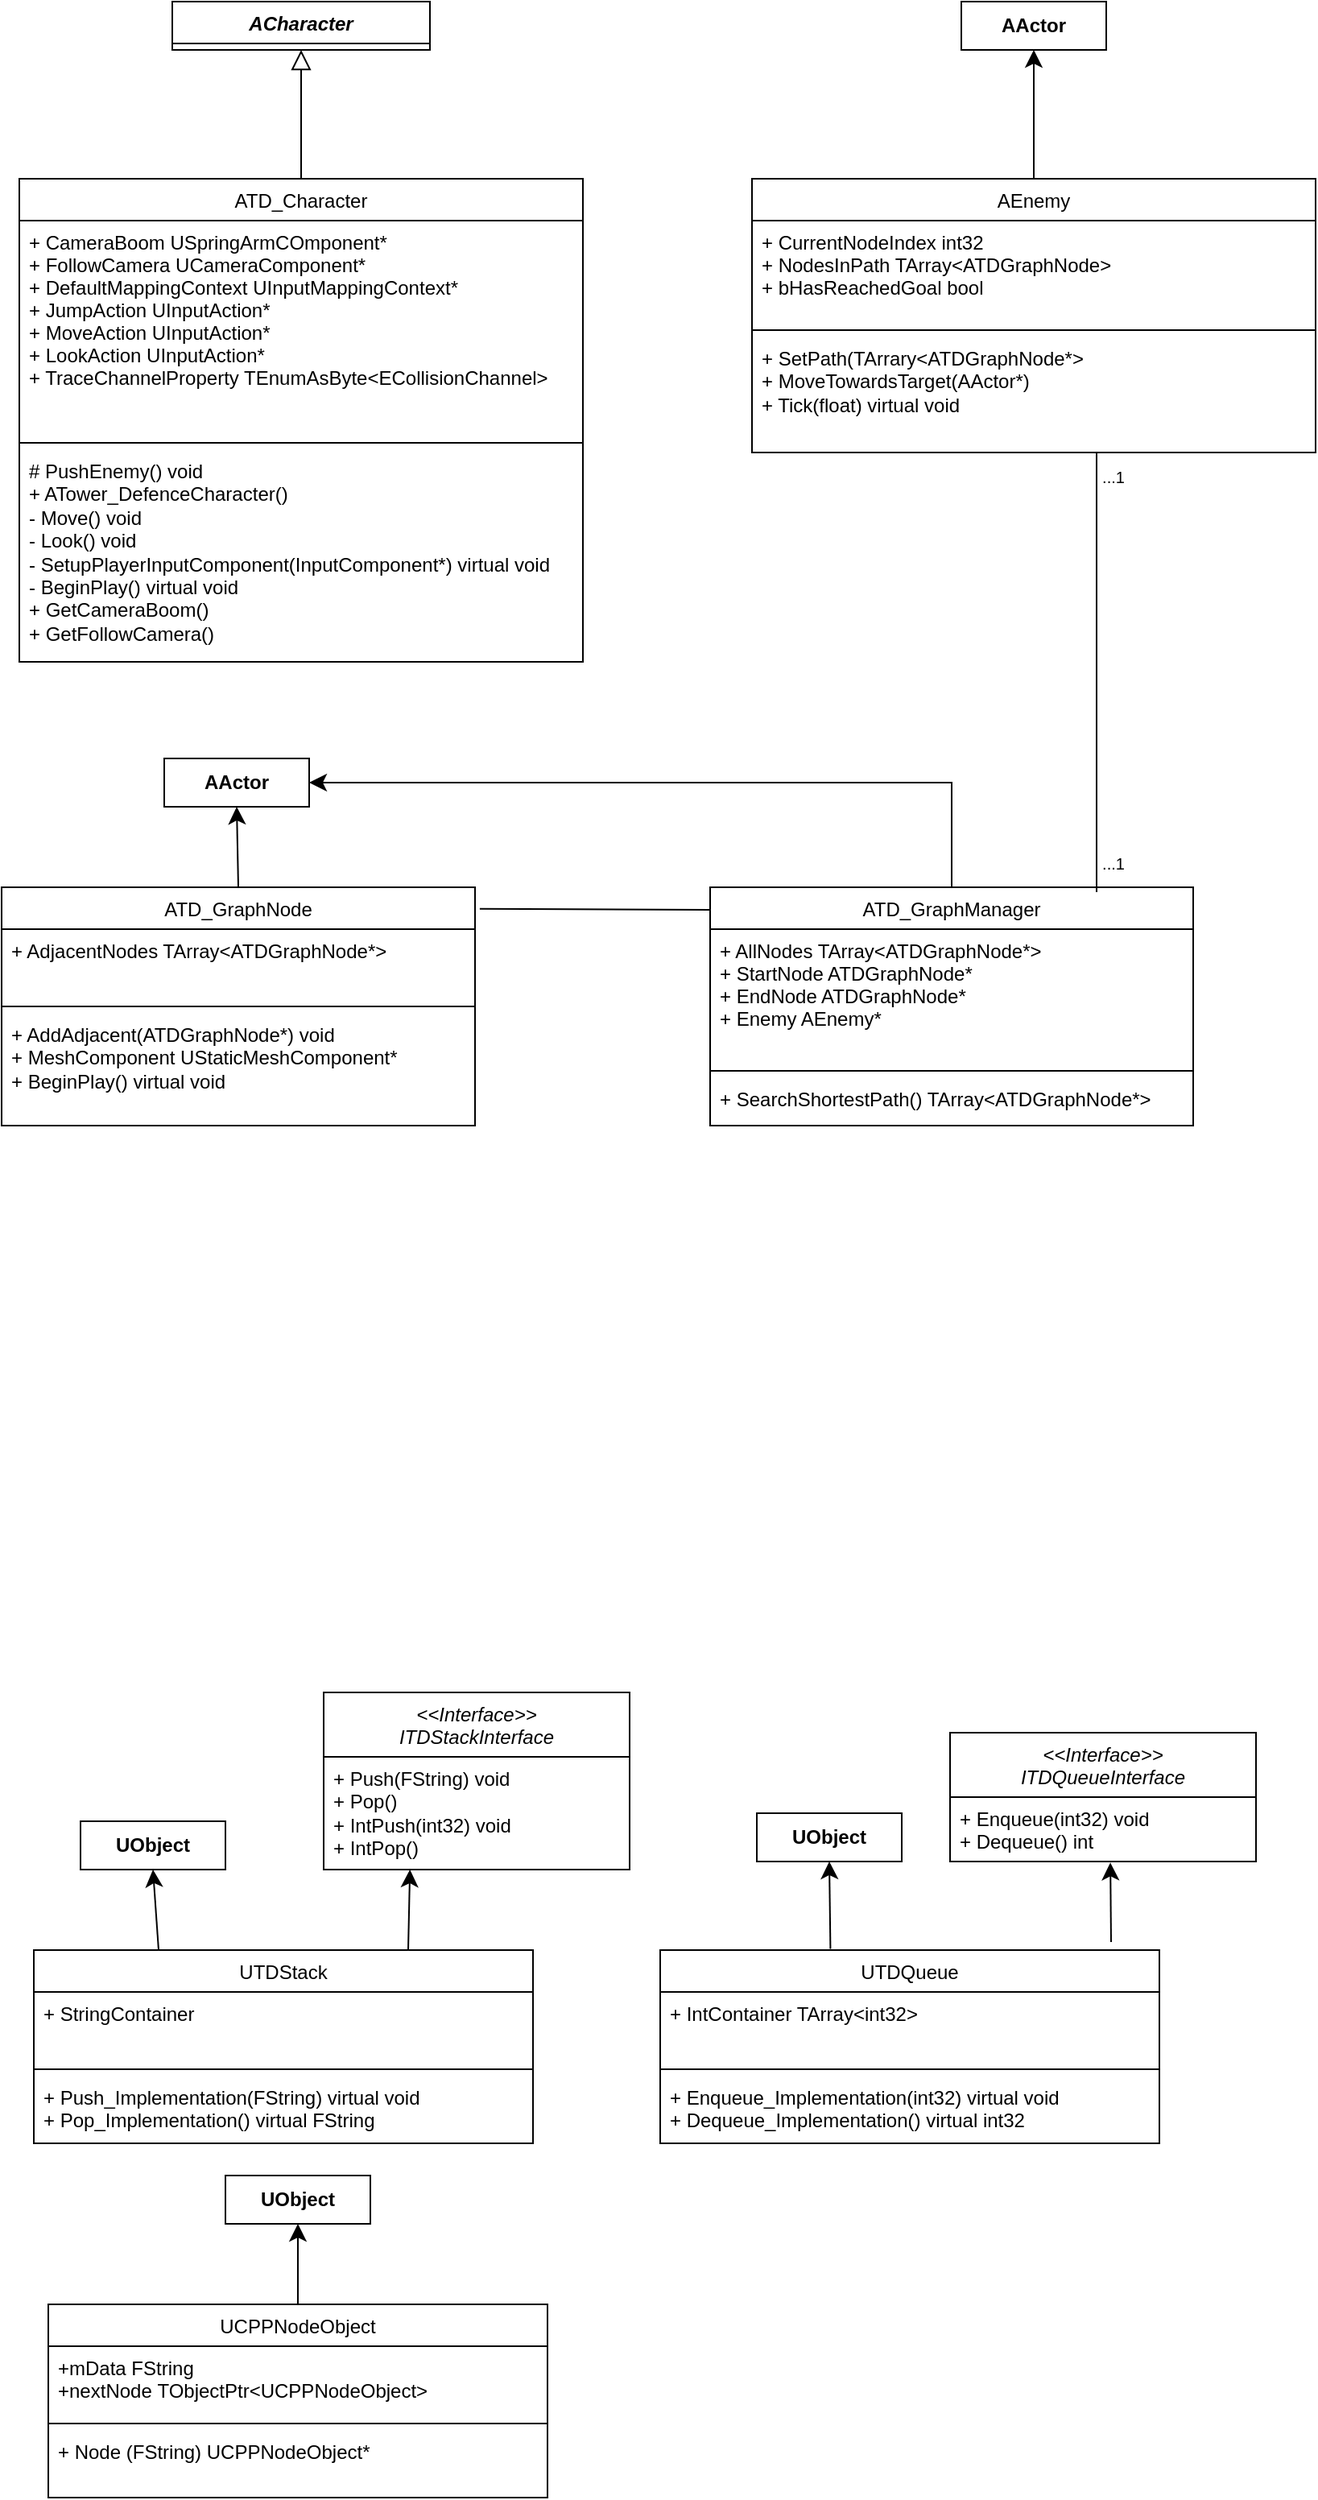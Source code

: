 <mxfile version="24.8.0">
  <diagram id="C5RBs43oDa-KdzZeNtuy" name="Page-1">
    <mxGraphModel dx="1221" dy="809" grid="1" gridSize="10" guides="1" tooltips="1" connect="1" arrows="1" fold="1" page="1" pageScale="1" pageWidth="827" pageHeight="1169" math="0" shadow="0">
      <root>
        <mxCell id="WIyWlLk6GJQsqaUBKTNV-0" />
        <mxCell id="WIyWlLk6GJQsqaUBKTNV-1" parent="WIyWlLk6GJQsqaUBKTNV-0" />
        <mxCell id="zkfFHV4jXpPFQw0GAbJ--0" value="ACharacter" style="swimlane;fontStyle=3;align=center;verticalAlign=top;childLayout=stackLayout;horizontal=1;startSize=26;horizontalStack=0;resizeParent=1;resizeLast=0;collapsible=1;marginBottom=0;rounded=0;shadow=0;strokeWidth=1;" parent="WIyWlLk6GJQsqaUBKTNV-1" vertex="1">
          <mxGeometry x="106" y="140" width="160" height="30" as="geometry">
            <mxRectangle x="230" y="140" width="160" height="26" as="alternateBounds" />
          </mxGeometry>
        </mxCell>
        <mxCell id="zkfFHV4jXpPFQw0GAbJ--13" value="ATD_Character" style="swimlane;fontStyle=0;align=center;verticalAlign=top;childLayout=stackLayout;horizontal=1;startSize=26;horizontalStack=0;resizeParent=1;resizeLast=0;collapsible=1;marginBottom=0;rounded=0;shadow=0;strokeWidth=1;" parent="WIyWlLk6GJQsqaUBKTNV-1" vertex="1">
          <mxGeometry x="11" y="250" width="350" height="300" as="geometry">
            <mxRectangle x="340" y="380" width="170" height="26" as="alternateBounds" />
          </mxGeometry>
        </mxCell>
        <mxCell id="zkfFHV4jXpPFQw0GAbJ--14" value="+ CameraBoom USpringArmCOmponent*&#xa;+ FollowCamera UCameraComponent*&#xa;+ DefaultMappingContext UInputMappingContext* &#xa;+ JumpAction UInputAction*&#xa;+ MoveAction UInputAction*&#xa;+ LookAction UInputAction*&#xa;+ TraceChannelProperty TEnumAsByte&lt;ECollisionChannel&gt;" style="text;align=left;verticalAlign=top;spacingLeft=4;spacingRight=4;overflow=hidden;rotatable=0;points=[[0,0.5],[1,0.5]];portConstraint=eastwest;" parent="zkfFHV4jXpPFQw0GAbJ--13" vertex="1">
          <mxGeometry y="26" width="350" height="134" as="geometry" />
        </mxCell>
        <mxCell id="zkfFHV4jXpPFQw0GAbJ--15" value="" style="line;html=1;strokeWidth=1;align=left;verticalAlign=middle;spacingTop=-1;spacingLeft=3;spacingRight=3;rotatable=0;labelPosition=right;points=[];portConstraint=eastwest;" parent="zkfFHV4jXpPFQw0GAbJ--13" vertex="1">
          <mxGeometry y="160" width="350" height="8" as="geometry" />
        </mxCell>
        <mxCell id="PW2wVgRJ4aBl7MUuCcuQ-5" value="# PushEnemy() void&lt;div&gt;+ ATower_DefenceCharacter()&lt;/div&gt;&lt;div&gt;- Move() void&lt;/div&gt;&lt;div&gt;- Look() void&lt;/div&gt;&lt;div&gt;- SetupPlayerInputComponent(InputComponent*) virtual void&lt;/div&gt;&lt;div&gt;- BeginPlay() virtual void&lt;/div&gt;&lt;div&gt;+ GetCameraBoom()&lt;/div&gt;&lt;div&gt;+ GetFollowCamera()&lt;/div&gt;" style="text;html=1;align=left;verticalAlign=top;resizable=0;points=[];autosize=1;strokeColor=none;fillColor=none;fontSize=12;spacingLeft=4;spacingRight=4;" parent="zkfFHV4jXpPFQw0GAbJ--13" vertex="1">
          <mxGeometry y="168" width="350" height="130" as="geometry" />
        </mxCell>
        <mxCell id="zkfFHV4jXpPFQw0GAbJ--16" value="" style="endArrow=block;endSize=10;endFill=0;shadow=0;strokeWidth=1;rounded=0;curved=0;edgeStyle=elbowEdgeStyle;elbow=vertical;" parent="WIyWlLk6GJQsqaUBKTNV-1" source="zkfFHV4jXpPFQw0GAbJ--13" target="zkfFHV4jXpPFQw0GAbJ--0" edge="1">
          <mxGeometry width="160" relative="1" as="geometry">
            <mxPoint x="96" y="383" as="sourcePoint" />
            <mxPoint x="196" y="281" as="targetPoint" />
          </mxGeometry>
        </mxCell>
        <mxCell id="PW2wVgRJ4aBl7MUuCcuQ-12" style="edgeStyle=none;curved=1;rounded=0;orthogonalLoop=1;jettySize=auto;html=1;exitX=0.5;exitY=0;exitDx=0;exitDy=0;entryX=0.5;entryY=1;entryDx=0;entryDy=0;fontSize=12;startSize=8;endSize=8;" parent="WIyWlLk6GJQsqaUBKTNV-1" source="PW2wVgRJ4aBl7MUuCcuQ-7" target="PW2wVgRJ4aBl7MUuCcuQ-11" edge="1">
          <mxGeometry relative="1" as="geometry" />
        </mxCell>
        <mxCell id="PW2wVgRJ4aBl7MUuCcuQ-7" value="AEnemy" style="swimlane;fontStyle=0;align=center;verticalAlign=top;childLayout=stackLayout;horizontal=1;startSize=26;horizontalStack=0;resizeParent=1;resizeLast=0;collapsible=1;marginBottom=0;rounded=0;shadow=0;strokeWidth=1;" parent="WIyWlLk6GJQsqaUBKTNV-1" vertex="1">
          <mxGeometry x="466" y="250" width="350" height="170" as="geometry">
            <mxRectangle x="340" y="380" width="170" height="26" as="alternateBounds" />
          </mxGeometry>
        </mxCell>
        <mxCell id="PW2wVgRJ4aBl7MUuCcuQ-8" value="+ CurrentNodeIndex int32&#xa;+ NodesInPath TArray&lt;ATDGraphNode&gt;&#xa;+ bHasReachedGoal bool" style="text;align=left;verticalAlign=top;spacingLeft=4;spacingRight=4;overflow=hidden;rotatable=0;points=[[0,0.5],[1,0.5]];portConstraint=eastwest;" parent="PW2wVgRJ4aBl7MUuCcuQ-7" vertex="1">
          <mxGeometry y="26" width="350" height="64" as="geometry" />
        </mxCell>
        <mxCell id="PW2wVgRJ4aBl7MUuCcuQ-9" value="" style="line;html=1;strokeWidth=1;align=left;verticalAlign=middle;spacingTop=-1;spacingLeft=3;spacingRight=3;rotatable=0;labelPosition=right;points=[];portConstraint=eastwest;" parent="PW2wVgRJ4aBl7MUuCcuQ-7" vertex="1">
          <mxGeometry y="90" width="350" height="8" as="geometry" />
        </mxCell>
        <mxCell id="PW2wVgRJ4aBl7MUuCcuQ-10" value="&lt;div&gt;+ SetPath(TArrary&amp;lt;ATDGraphNode*&amp;gt;&lt;/div&gt;&lt;div&gt;+ MoveTowardsTarget(AActor*)&lt;/div&gt;&lt;div&gt;+ Tick(float) virtual void&lt;/div&gt;" style="text;html=1;align=left;verticalAlign=top;resizable=0;points=[];autosize=1;strokeColor=none;fillColor=none;fontSize=12;spacingLeft=4;spacingRight=4;" parent="PW2wVgRJ4aBl7MUuCcuQ-7" vertex="1">
          <mxGeometry y="98" width="350" height="60" as="geometry" />
        </mxCell>
        <mxCell id="PW2wVgRJ4aBl7MUuCcuQ-11" value="&lt;b&gt;AActor&lt;/b&gt;" style="rounded=0;whiteSpace=wrap;html=1;" parent="WIyWlLk6GJQsqaUBKTNV-1" vertex="1">
          <mxGeometry x="596" y="140" width="90" height="30" as="geometry" />
        </mxCell>
        <mxCell id="bO_wPiAxexu3u1mmE3vi-8" style="edgeStyle=none;curved=1;rounded=0;orthogonalLoop=1;jettySize=auto;html=1;exitX=0.5;exitY=0;exitDx=0;exitDy=0;entryX=0.5;entryY=1;entryDx=0;entryDy=0;fontSize=12;startSize=8;endSize=8;" parent="WIyWlLk6GJQsqaUBKTNV-1" source="bO_wPiAxexu3u1mmE3vi-1" target="bO_wPiAxexu3u1mmE3vi-6" edge="1">
          <mxGeometry relative="1" as="geometry" />
        </mxCell>
        <mxCell id="bO_wPiAxexu3u1mmE3vi-1" value="UCPPNodeObject" style="swimlane;fontStyle=0;align=center;verticalAlign=top;childLayout=stackLayout;horizontal=1;startSize=26;horizontalStack=0;resizeParent=1;resizeLast=0;collapsible=1;marginBottom=0;rounded=0;shadow=0;strokeWidth=1;" parent="WIyWlLk6GJQsqaUBKTNV-1" vertex="1">
          <mxGeometry x="29" y="1570" width="310" height="120" as="geometry">
            <mxRectangle x="340" y="380" width="170" height="26" as="alternateBounds" />
          </mxGeometry>
        </mxCell>
        <mxCell id="bO_wPiAxexu3u1mmE3vi-2" value="+mData FString&#xa;+nextNode TObjectPtr&lt;UCPPNodeObject&gt;&#xa;" style="text;align=left;verticalAlign=top;spacingLeft=4;spacingRight=4;overflow=hidden;rotatable=0;points=[[0,0.5],[1,0.5]];portConstraint=eastwest;" parent="bO_wPiAxexu3u1mmE3vi-1" vertex="1">
          <mxGeometry y="26" width="310" height="44" as="geometry" />
        </mxCell>
        <mxCell id="bO_wPiAxexu3u1mmE3vi-3" value="" style="line;html=1;strokeWidth=1;align=left;verticalAlign=middle;spacingTop=-1;spacingLeft=3;spacingRight=3;rotatable=0;labelPosition=right;points=[];portConstraint=eastwest;" parent="bO_wPiAxexu3u1mmE3vi-1" vertex="1">
          <mxGeometry y="70" width="310" height="8" as="geometry" />
        </mxCell>
        <mxCell id="bO_wPiAxexu3u1mmE3vi-4" value="&lt;div&gt;+ Node (FString)&amp;nbsp;UCPPNodeObject*&lt;/div&gt;" style="text;html=1;align=left;verticalAlign=top;resizable=0;points=[];autosize=1;strokeColor=none;fillColor=none;fontSize=12;spacingLeft=4;spacingRight=4;" parent="bO_wPiAxexu3u1mmE3vi-1" vertex="1">
          <mxGeometry y="78" width="310" height="30" as="geometry" />
        </mxCell>
        <mxCell id="bO_wPiAxexu3u1mmE3vi-6" value="&lt;b&gt;UObject&lt;/b&gt;" style="rounded=0;whiteSpace=wrap;html=1;" parent="WIyWlLk6GJQsqaUBKTNV-1" vertex="1">
          <mxGeometry x="139" y="1490" width="90" height="30" as="geometry" />
        </mxCell>
        <mxCell id="bO_wPiAxexu3u1mmE3vi-9" value="&lt;&lt;Interface&gt;&gt;&#xa;ITDQueueInterface" style="swimlane;fontStyle=2;align=center;verticalAlign=top;childLayout=stackLayout;horizontal=1;startSize=40;horizontalStack=0;resizeParent=1;resizeLast=0;collapsible=1;marginBottom=0;rounded=0;shadow=0;strokeWidth=1;" parent="WIyWlLk6GJQsqaUBKTNV-1" vertex="1">
          <mxGeometry x="589" y="1215" width="190" height="80" as="geometry">
            <mxRectangle x="230" y="140" width="160" height="26" as="alternateBounds" />
          </mxGeometry>
        </mxCell>
        <mxCell id="bO_wPiAxexu3u1mmE3vi-12" value="+ Enqueue(int32) void&lt;div&gt;+ Dequeue() int&lt;/div&gt;" style="text;html=1;align=left;verticalAlign=top;resizable=0;points=[];autosize=1;strokeColor=none;fillColor=none;fontSize=12;spacingLeft=4;spacingRight=4;" parent="bO_wPiAxexu3u1mmE3vi-9" vertex="1">
          <mxGeometry y="40" width="190" height="40" as="geometry" />
        </mxCell>
        <mxCell id="bO_wPiAxexu3u1mmE3vi-20" style="edgeStyle=none;curved=1;rounded=0;orthogonalLoop=1;jettySize=auto;html=1;exitX=0.341;exitY=-0.006;exitDx=0;exitDy=0;entryX=0.5;entryY=1;entryDx=0;entryDy=0;fontSize=12;startSize=8;endSize=8;exitPerimeter=0;" parent="WIyWlLk6GJQsqaUBKTNV-1" source="bO_wPiAxexu3u1mmE3vi-14" target="bO_wPiAxexu3u1mmE3vi-19" edge="1">
          <mxGeometry relative="1" as="geometry" />
        </mxCell>
        <mxCell id="bO_wPiAxexu3u1mmE3vi-14" value="UTDQueue" style="swimlane;fontStyle=0;align=center;verticalAlign=top;childLayout=stackLayout;horizontal=1;startSize=26;horizontalStack=0;resizeParent=1;resizeLast=0;collapsible=1;marginBottom=0;rounded=0;shadow=0;strokeWidth=1;" parent="WIyWlLk6GJQsqaUBKTNV-1" vertex="1">
          <mxGeometry x="409" y="1350" width="310" height="120" as="geometry">
            <mxRectangle x="340" y="380" width="170" height="26" as="alternateBounds" />
          </mxGeometry>
        </mxCell>
        <mxCell id="bO_wPiAxexu3u1mmE3vi-15" value="+ IntContainer TArray&lt;int32&gt;" style="text;align=left;verticalAlign=top;spacingLeft=4;spacingRight=4;overflow=hidden;rotatable=0;points=[[0,0.5],[1,0.5]];portConstraint=eastwest;" parent="bO_wPiAxexu3u1mmE3vi-14" vertex="1">
          <mxGeometry y="26" width="310" height="44" as="geometry" />
        </mxCell>
        <mxCell id="bO_wPiAxexu3u1mmE3vi-16" value="" style="line;html=1;strokeWidth=1;align=left;verticalAlign=middle;spacingTop=-1;spacingLeft=3;spacingRight=3;rotatable=0;labelPosition=right;points=[];portConstraint=eastwest;" parent="bO_wPiAxexu3u1mmE3vi-14" vertex="1">
          <mxGeometry y="70" width="310" height="8" as="geometry" />
        </mxCell>
        <mxCell id="bO_wPiAxexu3u1mmE3vi-17" value="+ Enqueue_Implementation(int32) virtual void&lt;div&gt;+ Dequeue_Implementation() virtual int32&lt;/div&gt;" style="text;html=1;align=left;verticalAlign=top;resizable=0;points=[];autosize=1;strokeColor=none;fillColor=none;fontSize=12;spacingLeft=4;spacingRight=4;" parent="bO_wPiAxexu3u1mmE3vi-14" vertex="1">
          <mxGeometry y="78" width="310" height="40" as="geometry" />
        </mxCell>
        <mxCell id="bO_wPiAxexu3u1mmE3vi-18" style="edgeStyle=none;curved=1;rounded=0;orthogonalLoop=1;jettySize=auto;html=1;entryX=0.524;entryY=1.017;entryDx=0;entryDy=0;entryPerimeter=0;fontSize=12;startSize=8;endSize=8;" parent="WIyWlLk6GJQsqaUBKTNV-1" target="bO_wPiAxexu3u1mmE3vi-12" edge="1">
          <mxGeometry relative="1" as="geometry">
            <mxPoint x="689" y="1345" as="sourcePoint" />
          </mxGeometry>
        </mxCell>
        <mxCell id="bO_wPiAxexu3u1mmE3vi-19" value="&lt;b&gt;UObject&lt;/b&gt;" style="rounded=0;whiteSpace=wrap;html=1;" parent="WIyWlLk6GJQsqaUBKTNV-1" vertex="1">
          <mxGeometry x="469" y="1265" width="90" height="30" as="geometry" />
        </mxCell>
        <mxCell id="bO_wPiAxexu3u1mmE3vi-22" value="&lt;b&gt;UObject&lt;/b&gt;" style="rounded=0;whiteSpace=wrap;html=1;" parent="WIyWlLk6GJQsqaUBKTNV-1" vertex="1">
          <mxGeometry x="49" y="1270" width="90" height="30" as="geometry" />
        </mxCell>
        <mxCell id="bO_wPiAxexu3u1mmE3vi-30" style="edgeStyle=none;curved=1;rounded=0;orthogonalLoop=1;jettySize=auto;html=1;exitX=0.25;exitY=0;exitDx=0;exitDy=0;entryX=0.5;entryY=1;entryDx=0;entryDy=0;fontSize=12;startSize=8;endSize=8;" parent="WIyWlLk6GJQsqaUBKTNV-1" source="bO_wPiAxexu3u1mmE3vi-23" target="bO_wPiAxexu3u1mmE3vi-22" edge="1">
          <mxGeometry relative="1" as="geometry" />
        </mxCell>
        <mxCell id="bO_wPiAxexu3u1mmE3vi-23" value="UTDStack" style="swimlane;fontStyle=0;align=center;verticalAlign=top;childLayout=stackLayout;horizontal=1;startSize=26;horizontalStack=0;resizeParent=1;resizeLast=0;collapsible=1;marginBottom=0;rounded=0;shadow=0;strokeWidth=1;" parent="WIyWlLk6GJQsqaUBKTNV-1" vertex="1">
          <mxGeometry x="20" y="1350" width="310" height="120" as="geometry">
            <mxRectangle x="340" y="380" width="170" height="26" as="alternateBounds" />
          </mxGeometry>
        </mxCell>
        <mxCell id="bO_wPiAxexu3u1mmE3vi-24" value="+ StringContainer" style="text;align=left;verticalAlign=top;spacingLeft=4;spacingRight=4;overflow=hidden;rotatable=0;points=[[0,0.5],[1,0.5]];portConstraint=eastwest;" parent="bO_wPiAxexu3u1mmE3vi-23" vertex="1">
          <mxGeometry y="26" width="310" height="44" as="geometry" />
        </mxCell>
        <mxCell id="bO_wPiAxexu3u1mmE3vi-25" value="" style="line;html=1;strokeWidth=1;align=left;verticalAlign=middle;spacingTop=-1;spacingLeft=3;spacingRight=3;rotatable=0;labelPosition=right;points=[];portConstraint=eastwest;" parent="bO_wPiAxexu3u1mmE3vi-23" vertex="1">
          <mxGeometry y="70" width="310" height="8" as="geometry" />
        </mxCell>
        <mxCell id="bO_wPiAxexu3u1mmE3vi-26" value="+ Push_Implementation(FString) virtual void&lt;div&gt;+ Pop_Implementation() virtual FString&lt;/div&gt;" style="text;html=1;align=left;verticalAlign=top;resizable=0;points=[];autosize=1;strokeColor=none;fillColor=none;fontSize=12;spacingLeft=4;spacingRight=4;" parent="bO_wPiAxexu3u1mmE3vi-23" vertex="1">
          <mxGeometry y="78" width="310" height="40" as="geometry" />
        </mxCell>
        <mxCell id="bO_wPiAxexu3u1mmE3vi-27" value="&lt;&lt;Interface&gt;&gt;&#xa;ITDStackInterface" style="swimlane;fontStyle=2;align=center;verticalAlign=top;childLayout=stackLayout;horizontal=1;startSize=40;horizontalStack=0;resizeParent=1;resizeLast=0;collapsible=1;marginBottom=0;rounded=0;shadow=0;strokeWidth=1;" parent="WIyWlLk6GJQsqaUBKTNV-1" vertex="1">
          <mxGeometry x="200" y="1190" width="190" height="110" as="geometry">
            <mxRectangle x="230" y="140" width="160" height="26" as="alternateBounds" />
          </mxGeometry>
        </mxCell>
        <mxCell id="bO_wPiAxexu3u1mmE3vi-28" value="+ Push(FString) void&lt;div&gt;+ Pop()&amp;nbsp;&lt;/div&gt;&lt;div&gt;+ IntPush(int32) void&lt;/div&gt;&lt;div&gt;+ IntPop()&amp;nbsp;&lt;/div&gt;" style="text;html=1;align=left;verticalAlign=top;resizable=0;points=[];autosize=1;strokeColor=none;fillColor=none;fontSize=12;spacingLeft=4;spacingRight=4;" parent="bO_wPiAxexu3u1mmE3vi-27" vertex="1">
          <mxGeometry y="40" width="190" height="70" as="geometry" />
        </mxCell>
        <mxCell id="bO_wPiAxexu3u1mmE3vi-29" style="edgeStyle=none;curved=1;rounded=0;orthogonalLoop=1;jettySize=auto;html=1;exitX=0.75;exitY=0;exitDx=0;exitDy=0;entryX=0.282;entryY=1;entryDx=0;entryDy=0;entryPerimeter=0;fontSize=12;startSize=8;endSize=8;" parent="WIyWlLk6GJQsqaUBKTNV-1" source="bO_wPiAxexu3u1mmE3vi-23" target="bO_wPiAxexu3u1mmE3vi-28" edge="1">
          <mxGeometry relative="1" as="geometry" />
        </mxCell>
        <mxCell id="XAJqpwyT4UoNk6qAI_cx-5" style="edgeStyle=none;curved=1;rounded=0;orthogonalLoop=1;jettySize=auto;html=1;exitX=0.5;exitY=0;exitDx=0;exitDy=0;entryX=0.5;entryY=1;entryDx=0;entryDy=0;fontSize=12;startSize=8;endSize=8;" parent="WIyWlLk6GJQsqaUBKTNV-1" source="XAJqpwyT4UoNk6qAI_cx-0" target="XAJqpwyT4UoNk6qAI_cx-4" edge="1">
          <mxGeometry relative="1" as="geometry" />
        </mxCell>
        <mxCell id="XAJqpwyT4UoNk6qAI_cx-0" value="ATD_GraphNode" style="swimlane;fontStyle=0;align=center;verticalAlign=top;childLayout=stackLayout;horizontal=1;startSize=26;horizontalStack=0;resizeParent=1;resizeLast=0;collapsible=1;marginBottom=0;rounded=0;shadow=0;strokeWidth=1;" parent="WIyWlLk6GJQsqaUBKTNV-1" vertex="1">
          <mxGeometry y="690" width="294" height="148" as="geometry">
            <mxRectangle x="340" y="380" width="170" height="26" as="alternateBounds" />
          </mxGeometry>
        </mxCell>
        <mxCell id="XAJqpwyT4UoNk6qAI_cx-1" value="+ AdjacentNodes TArray&lt;ATDGraphNode*&gt;&#xa;&#xa;" style="text;align=left;verticalAlign=top;spacingLeft=4;spacingRight=4;overflow=hidden;rotatable=0;points=[[0,0.5],[1,0.5]];portConstraint=eastwest;" parent="XAJqpwyT4UoNk6qAI_cx-0" vertex="1">
          <mxGeometry y="26" width="294" height="44" as="geometry" />
        </mxCell>
        <mxCell id="XAJqpwyT4UoNk6qAI_cx-2" value="" style="line;html=1;strokeWidth=1;align=left;verticalAlign=middle;spacingTop=-1;spacingLeft=3;spacingRight=3;rotatable=0;labelPosition=right;points=[];portConstraint=eastwest;" parent="XAJqpwyT4UoNk6qAI_cx-0" vertex="1">
          <mxGeometry y="70" width="294" height="8" as="geometry" />
        </mxCell>
        <mxCell id="XAJqpwyT4UoNk6qAI_cx-3" value="+ AddAdjacent(ATDGraphNode*) void&lt;div&gt;+ MeshComponent UStaticMeshComponent*&amp;nbsp;&lt;/div&gt;&lt;div&gt;+ BeginPlay() virtual void&amp;nbsp;&lt;/div&gt;&lt;div&gt;&lt;br&gt;&lt;/div&gt;" style="text;html=1;align=left;verticalAlign=top;resizable=0;points=[];autosize=1;strokeColor=none;fillColor=none;fontSize=12;spacingLeft=4;spacingRight=4;" parent="XAJqpwyT4UoNk6qAI_cx-0" vertex="1">
          <mxGeometry y="78" width="294" height="70" as="geometry" />
        </mxCell>
        <mxCell id="XAJqpwyT4UoNk6qAI_cx-4" value="&lt;b&gt;AActor&lt;/b&gt;" style="rounded=0;whiteSpace=wrap;html=1;" parent="WIyWlLk6GJQsqaUBKTNV-1" vertex="1">
          <mxGeometry x="101" y="610" width="90" height="30" as="geometry" />
        </mxCell>
        <mxCell id="XAJqpwyT4UoNk6qAI_cx-10" style="edgeStyle=none;curved=0;rounded=0;orthogonalLoop=1;jettySize=auto;html=1;exitX=0.5;exitY=0;exitDx=0;exitDy=0;entryX=1;entryY=0.5;entryDx=0;entryDy=0;fontSize=12;startSize=8;endSize=8;strokeColor=none;" parent="WIyWlLk6GJQsqaUBKTNV-1" source="XAJqpwyT4UoNk6qAI_cx-6" target="XAJqpwyT4UoNk6qAI_cx-4" edge="1">
          <mxGeometry relative="1" as="geometry">
            <Array as="points">
              <mxPoint x="520" y="820" />
              <mxPoint x="477" y="625" />
            </Array>
          </mxGeometry>
        </mxCell>
        <mxCell id="XAJqpwyT4UoNk6qAI_cx-11" style="edgeStyle=none;curved=0;rounded=0;orthogonalLoop=1;jettySize=auto;html=1;exitX=0.5;exitY=0;exitDx=0;exitDy=0;entryX=1;entryY=0.5;entryDx=0;entryDy=0;fontSize=12;startSize=8;endSize=8;" parent="WIyWlLk6GJQsqaUBKTNV-1" source="XAJqpwyT4UoNk6qAI_cx-6" target="XAJqpwyT4UoNk6qAI_cx-4" edge="1">
          <mxGeometry relative="1" as="geometry">
            <Array as="points">
              <mxPoint x="590" y="625" />
            </Array>
          </mxGeometry>
        </mxCell>
        <mxCell id="XAJqpwyT4UoNk6qAI_cx-6" value="ATD_GraphManager" style="swimlane;fontStyle=0;align=center;verticalAlign=top;childLayout=stackLayout;horizontal=1;startSize=26;horizontalStack=0;resizeParent=1;resizeLast=0;collapsible=1;marginBottom=0;rounded=0;shadow=0;strokeWidth=1;" parent="WIyWlLk6GJQsqaUBKTNV-1" vertex="1">
          <mxGeometry x="440" y="690" width="300" height="148" as="geometry">
            <mxRectangle x="340" y="380" width="170" height="26" as="alternateBounds" />
          </mxGeometry>
        </mxCell>
        <mxCell id="XAJqpwyT4UoNk6qAI_cx-7" value="+ AllNodes TArray&lt;ATDGraphNode*&gt;&#xa;+ StartNode ATDGraphNode*&#xa;+ EndNode ATDGraphNode*&#xa;+ Enemy AEnemy*" style="text;align=left;verticalAlign=top;spacingLeft=4;spacingRight=4;overflow=hidden;rotatable=0;points=[[0,0.5],[1,0.5]];portConstraint=eastwest;" parent="XAJqpwyT4UoNk6qAI_cx-6" vertex="1">
          <mxGeometry y="26" width="300" height="84" as="geometry" />
        </mxCell>
        <mxCell id="XAJqpwyT4UoNk6qAI_cx-8" value="" style="line;html=1;strokeWidth=1;align=left;verticalAlign=middle;spacingTop=-1;spacingLeft=3;spacingRight=3;rotatable=0;labelPosition=right;points=[];portConstraint=eastwest;" parent="XAJqpwyT4UoNk6qAI_cx-6" vertex="1">
          <mxGeometry y="110" width="300" height="8" as="geometry" />
        </mxCell>
        <mxCell id="XAJqpwyT4UoNk6qAI_cx-9" value="+ SearchShortestPath() TArray&amp;lt;ATDGraphNode*&amp;gt;" style="text;html=1;align=left;verticalAlign=top;resizable=0;points=[];autosize=1;strokeColor=none;fillColor=none;fontSize=12;spacingLeft=4;spacingRight=4;" parent="XAJqpwyT4UoNk6qAI_cx-6" vertex="1">
          <mxGeometry y="118" width="300" height="30" as="geometry" />
        </mxCell>
        <mxCell id="XAJqpwyT4UoNk6qAI_cx-12" value="" style="endArrow=none;html=1;rounded=0;fontSize=12;startSize=8;endSize=8;curved=1;entryX=0.001;entryY=0.095;entryDx=0;entryDy=0;entryPerimeter=0;exitX=1.01;exitY=0.09;exitDx=0;exitDy=0;exitPerimeter=0;" parent="WIyWlLk6GJQsqaUBKTNV-1" source="XAJqpwyT4UoNk6qAI_cx-0" target="XAJqpwyT4UoNk6qAI_cx-6" edge="1">
          <mxGeometry width="50" height="50" relative="1" as="geometry">
            <mxPoint x="360" y="680" as="sourcePoint" />
            <mxPoint x="330" y="650" as="targetPoint" />
          </mxGeometry>
        </mxCell>
        <mxCell id="XAJqpwyT4UoNk6qAI_cx-13" value="" style="endArrow=none;html=1;rounded=0;fontSize=12;startSize=8;endSize=8;curved=1;" parent="WIyWlLk6GJQsqaUBKTNV-1" edge="1">
          <mxGeometry width="50" height="50" relative="1" as="geometry">
            <mxPoint x="680" y="693" as="sourcePoint" />
            <mxPoint x="680" y="420" as="targetPoint" />
          </mxGeometry>
        </mxCell>
        <mxCell id="XAJqpwyT4UoNk6qAI_cx-15" value="...1" style="text;html=1;align=center;verticalAlign=middle;resizable=0;points=[];autosize=1;strokeColor=none;fillColor=none;fontSize=10;" parent="WIyWlLk6GJQsqaUBKTNV-1" vertex="1">
          <mxGeometry x="670" y="420" width="40" height="30" as="geometry" />
        </mxCell>
        <mxCell id="XAJqpwyT4UoNk6qAI_cx-17" value="...1" style="text;html=1;align=center;verticalAlign=middle;resizable=0;points=[];autosize=1;strokeColor=none;fillColor=none;fontSize=10;" parent="WIyWlLk6GJQsqaUBKTNV-1" vertex="1">
          <mxGeometry x="670" y="660" width="40" height="30" as="geometry" />
        </mxCell>
      </root>
    </mxGraphModel>
  </diagram>
</mxfile>
